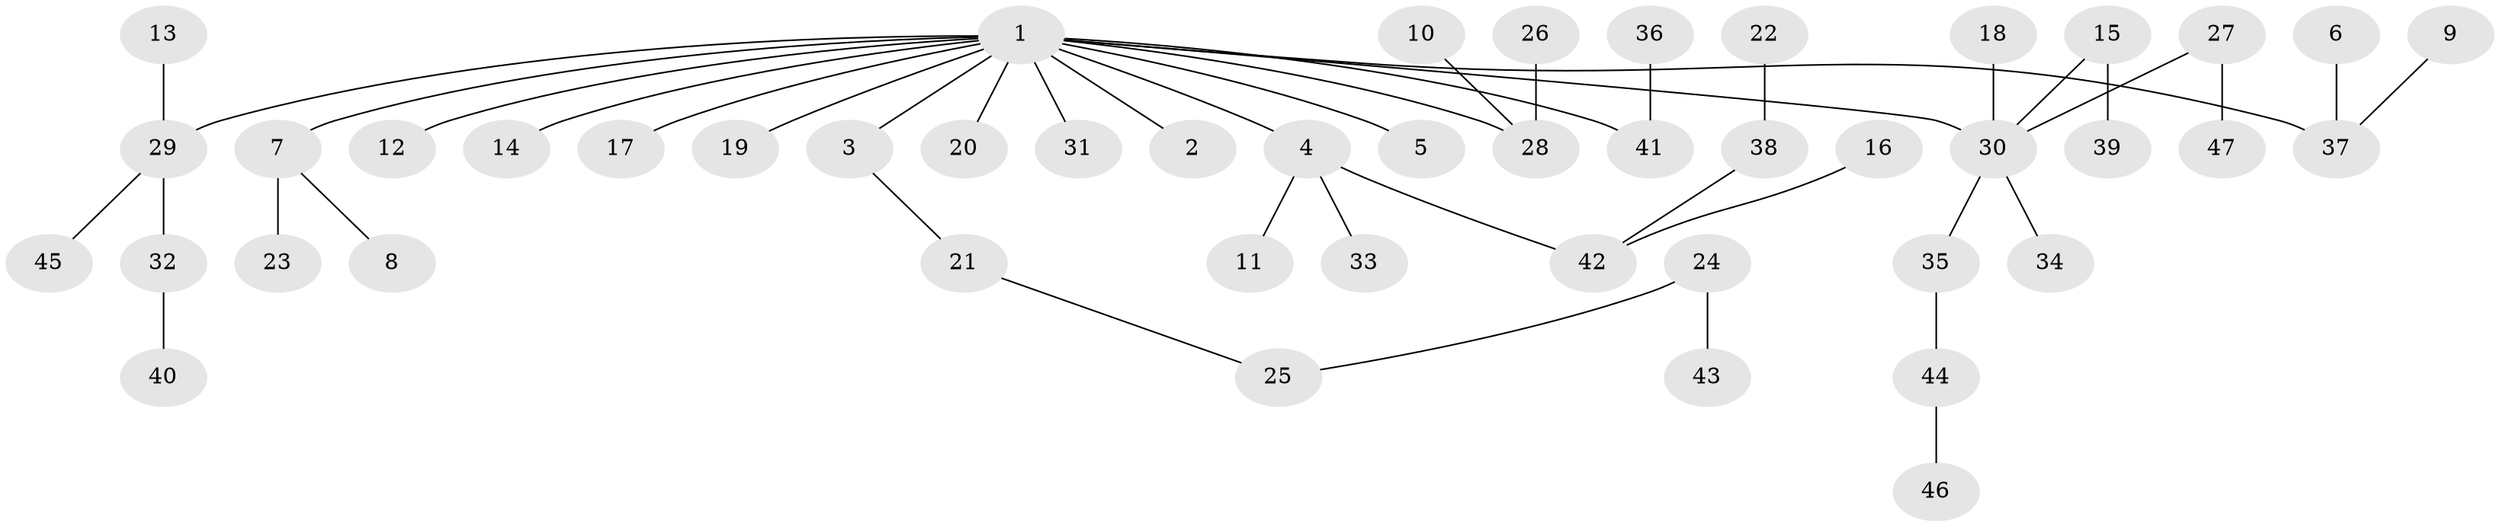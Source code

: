 // original degree distribution, {6: 0.043010752688172046, 5: 0.010752688172043012, 4: 0.053763440860215055, 2: 0.3010752688172043, 1: 0.46236559139784944, 3: 0.12903225806451613}
// Generated by graph-tools (version 1.1) at 2025/26/03/09/25 03:26:29]
// undirected, 47 vertices, 46 edges
graph export_dot {
graph [start="1"]
  node [color=gray90,style=filled];
  1;
  2;
  3;
  4;
  5;
  6;
  7;
  8;
  9;
  10;
  11;
  12;
  13;
  14;
  15;
  16;
  17;
  18;
  19;
  20;
  21;
  22;
  23;
  24;
  25;
  26;
  27;
  28;
  29;
  30;
  31;
  32;
  33;
  34;
  35;
  36;
  37;
  38;
  39;
  40;
  41;
  42;
  43;
  44;
  45;
  46;
  47;
  1 -- 2 [weight=1.0];
  1 -- 3 [weight=1.0];
  1 -- 4 [weight=1.0];
  1 -- 5 [weight=1.0];
  1 -- 7 [weight=1.0];
  1 -- 12 [weight=1.0];
  1 -- 14 [weight=1.0];
  1 -- 17 [weight=1.0];
  1 -- 19 [weight=1.0];
  1 -- 20 [weight=1.0];
  1 -- 28 [weight=1.0];
  1 -- 29 [weight=1.0];
  1 -- 30 [weight=1.0];
  1 -- 31 [weight=1.0];
  1 -- 37 [weight=1.0];
  1 -- 41 [weight=1.0];
  3 -- 21 [weight=1.0];
  4 -- 11 [weight=1.0];
  4 -- 33 [weight=1.0];
  4 -- 42 [weight=1.0];
  6 -- 37 [weight=1.0];
  7 -- 8 [weight=1.0];
  7 -- 23 [weight=1.0];
  9 -- 37 [weight=1.0];
  10 -- 28 [weight=1.0];
  13 -- 29 [weight=1.0];
  15 -- 30 [weight=1.0];
  15 -- 39 [weight=1.0];
  16 -- 42 [weight=1.0];
  18 -- 30 [weight=1.0];
  21 -- 25 [weight=1.0];
  22 -- 38 [weight=1.0];
  24 -- 25 [weight=1.0];
  24 -- 43 [weight=1.0];
  26 -- 28 [weight=1.0];
  27 -- 30 [weight=1.0];
  27 -- 47 [weight=1.0];
  29 -- 32 [weight=1.0];
  29 -- 45 [weight=1.0];
  30 -- 34 [weight=1.0];
  30 -- 35 [weight=1.0];
  32 -- 40 [weight=1.0];
  35 -- 44 [weight=1.0];
  36 -- 41 [weight=1.0];
  38 -- 42 [weight=1.0];
  44 -- 46 [weight=1.0];
}
